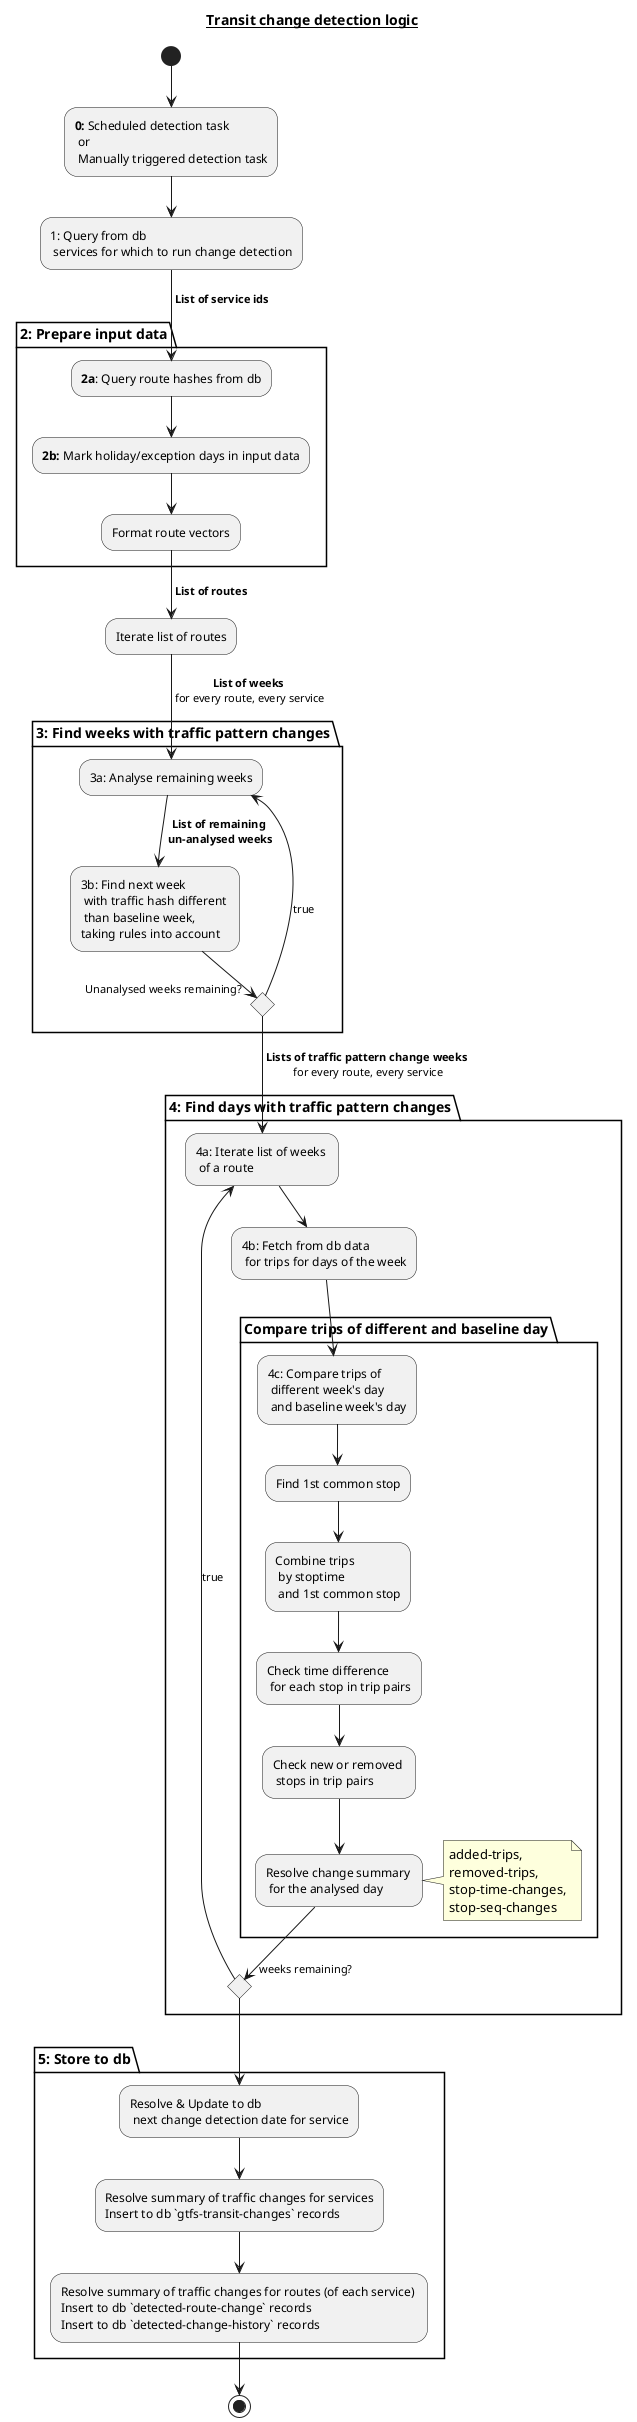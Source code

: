 @startuml
title __Transit change detection logic__

(*)--> "**0:** Scheduled detection task \n or \n Manually triggered detection task"
--> "1: Query from db \n services for which to run change detection"
partition "2: Prepare input data" {
    --> [ **List of service ids**] "**2a**: Query route hashes from db"
    --> "**2b:** Mark holiday/exception days in input data"
    -->  "Format route vectors"
}

--> [ **List of routes** ] "Iterate list of routes" as a0

partition "3: Find weeks with traffic pattern changes" {
    --> [ **List of weeks** \n for every route, every service] "3a: Analyse remaining weeks" as a1
    --> [ **List of remaining** \n **un-analysed weeks**] "3b: Find next week \n with traffic hash different \n than baseline week, \ntaking rules into account"
    if Unanalysed weeks remaining?
    --> [true] a1
    else
    ' nothing to draw here, go to next step
    endif
}

partition "4: Find days with traffic pattern changes" {
--> [ **Lists of traffic pattern change weeks** \n for every route, every service] "4a: Iterate list of weeks \n of a route" as b1
--> "4b: Fetch from db data \n for trips for days of the week"
    partition "Compare trips of different and baseline day" {
        --> "4c: Compare trips of \n different week's day \n and baseline week's day"
        --> "Find 1st common stop"
        --> "Combine trips \n by stoptime \n and 1st common stop"
        --> "Check time difference \n for each stop in trip pairs"
        --> "Check new or removed \n stops in trip pairs"
        --> "Resolve change summary \n for the analysed day"
        note right: added-trips,\nremoved-trips,\nstop-time-changes,\nstop-seq-changes
    }
    if weeks remaining?
    -left-> [true] b1
    else
    endif
}

partition "5: Store to db" {
    --> "Resolve & Update to db \n next change detection date for service"
    --> "Resolve summary of traffic changes for services\nInsert to db `gtfs-transit-changes` records"
    --> "Resolve summary of traffic changes for routes (of each service) \nInsert to db `detected-route-change` records \nInsert to db `detected-change-history` records"
}
--> (*)

@enduml

